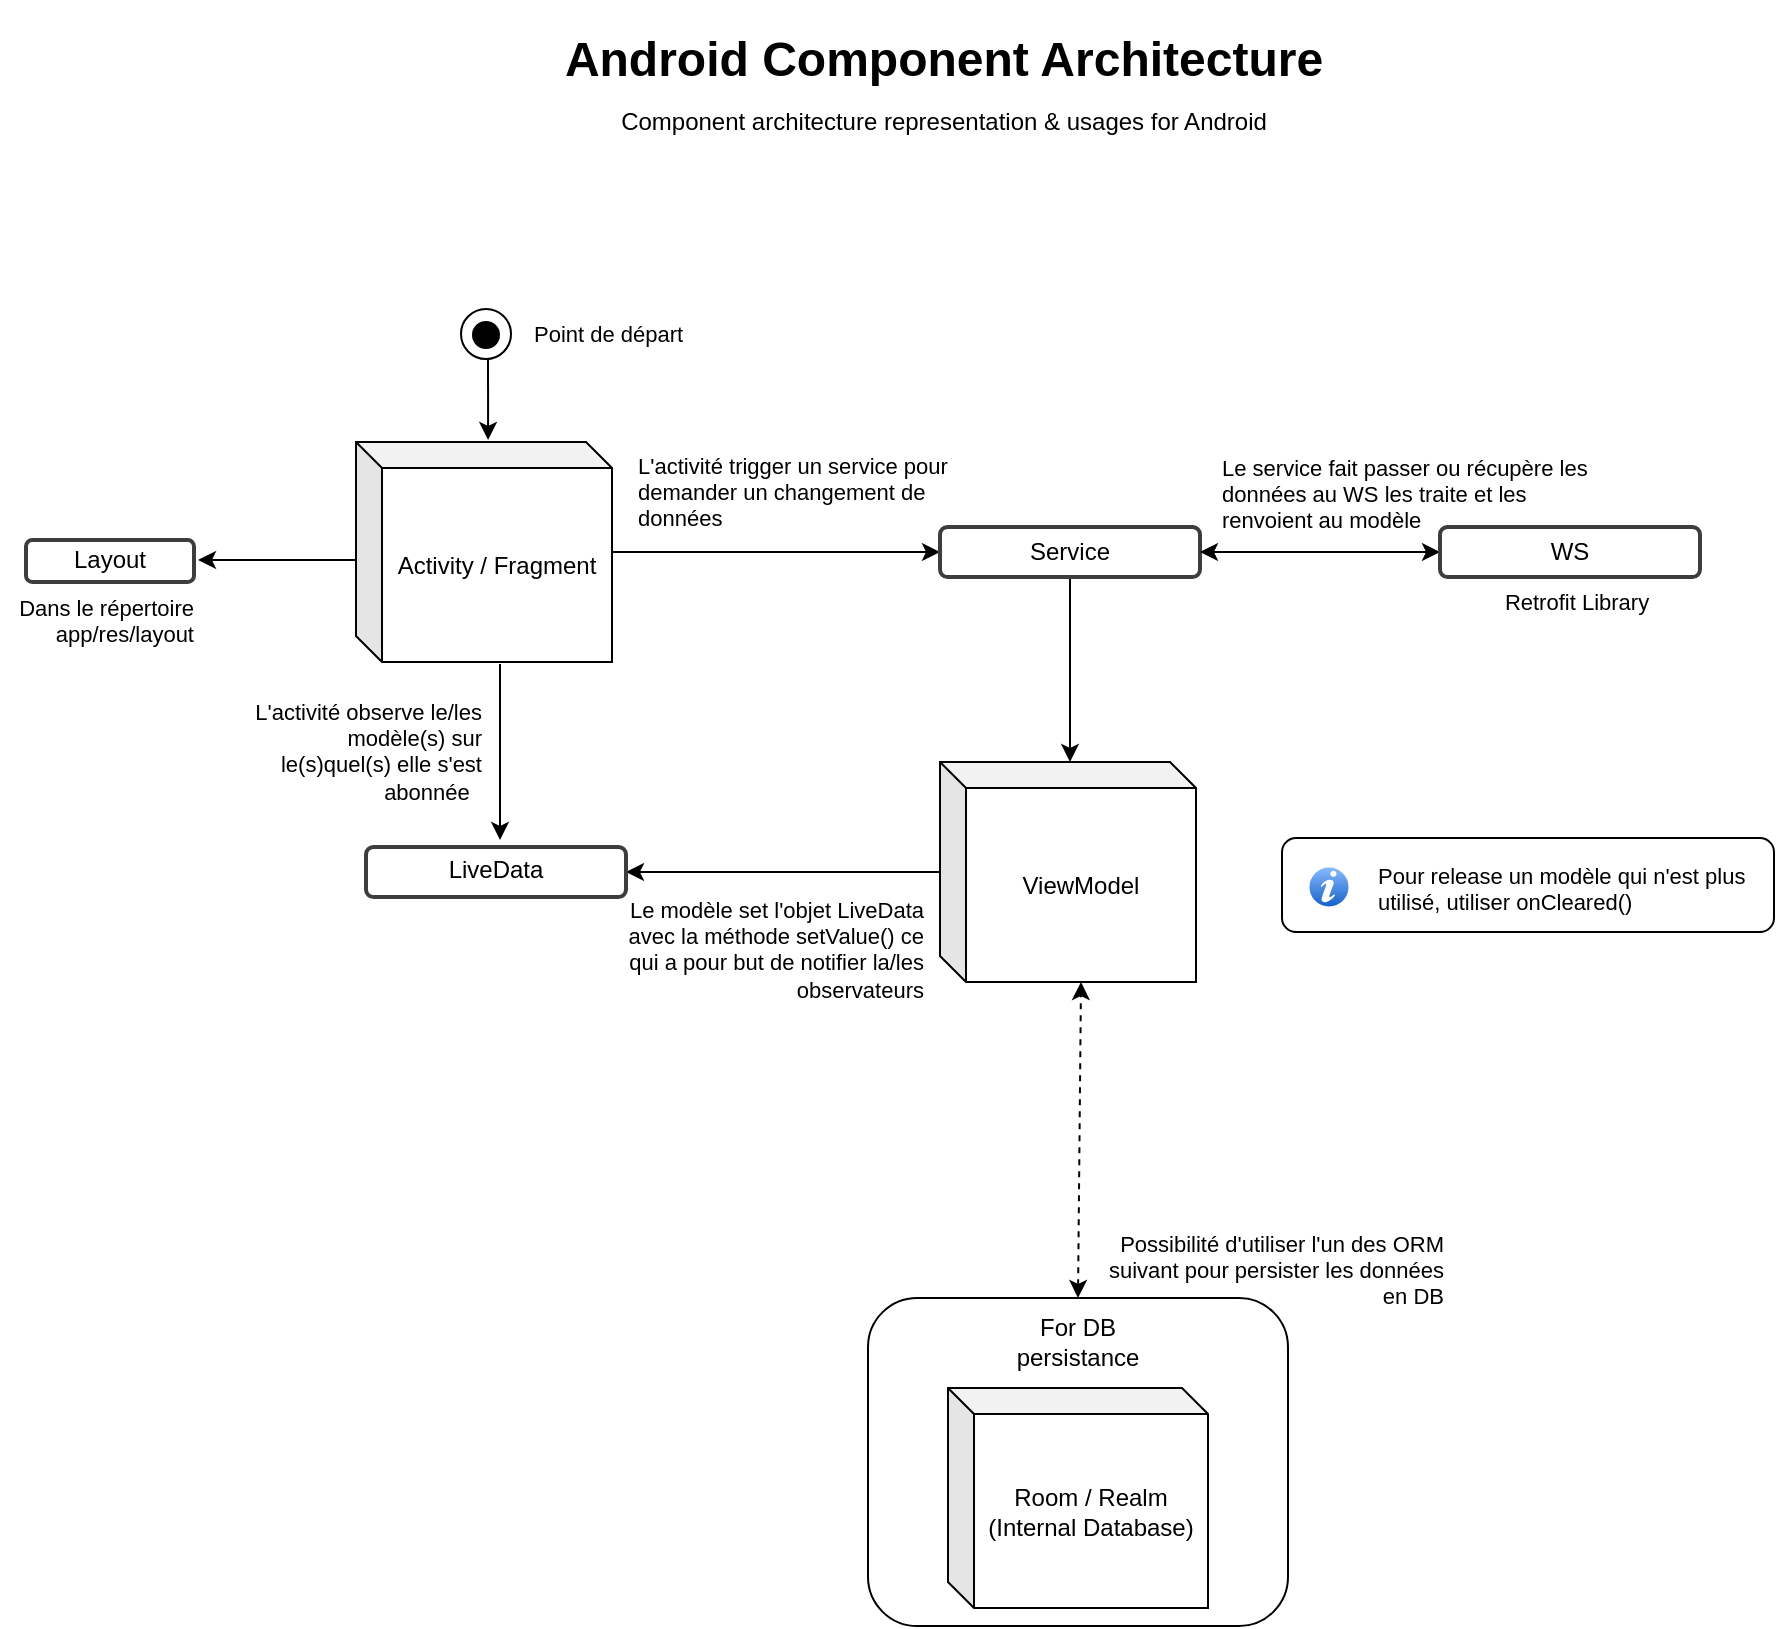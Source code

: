 <mxfile pages="1" version="11.2.4" type="device"><diagram id="gpeCO96H-Dn2CuihekSl" name="Page-1"><mxGraphModel dx="1261" dy="969" grid="1" gridSize="10" guides="1" tooltips="1" connect="1" arrows="1" fold="1" page="1" pageScale="1" pageWidth="827" pageHeight="1169" math="0" shadow="0"><root><mxCell id="0"/><mxCell id="1" parent="0"/><mxCell id="UZqLOSpPQCrLvl68EtJW-10" value="" style="rounded=1;whiteSpace=wrap;html=1;fontSize=11;align=right;" vertex="1" parent="1"><mxGeometry x="735" y="438" width="246" height="47" as="geometry"/></mxCell><mxCell id="UZqLOSpPQCrLvl68EtJW-3" value="" style="rounded=1;whiteSpace=wrap;html=1;fontSize=11;" vertex="1" parent="1"><mxGeometry x="528" y="668" width="210" height="164" as="geometry"/></mxCell><mxCell id="K6SICWm4wWEAVtJh4RP4-9" style="edgeStyle=orthogonalEdgeStyle;rounded=0;orthogonalLoop=1;jettySize=auto;html=1;entryX=0;entryY=0.5;entryDx=0;entryDy=0;" parent="1" source="K6SICWm4wWEAVtJh4RP4-1" target="K6SICWm4wWEAVtJh4RP4-5" edge="1"><mxGeometry relative="1" as="geometry"/></mxCell><mxCell id="UZqLOSpPQCrLvl68EtJW-2" style="edgeStyle=orthogonalEdgeStyle;rounded=0;orthogonalLoop=1;jettySize=auto;html=1;fontSize=11;" edge="1" parent="1"><mxGeometry relative="1" as="geometry"><mxPoint x="344" y="439" as="targetPoint"/><mxPoint x="344" y="351" as="sourcePoint"/><Array as="points"><mxPoint x="344" y="399"/><mxPoint x="344" y="399"/></Array></mxGeometry></mxCell><mxCell id="K6SICWm4wWEAVtJh4RP4-1" value="Activity / Fragment" style="shape=cube;whiteSpace=wrap;html=1;boundedLbl=1;backgroundOutline=1;darkOpacity=0.05;darkOpacity2=0.1;size=13;" parent="1" vertex="1"><mxGeometry x="272" y="240" width="128" height="110" as="geometry"/></mxCell><mxCell id="K6SICWm4wWEAVtJh4RP4-20" style="edgeStyle=orthogonalEdgeStyle;rounded=0;orthogonalLoop=1;jettySize=auto;html=1;entryX=1;entryY=0.5;entryDx=0;entryDy=0;" parent="1" source="K6SICWm4wWEAVtJh4RP4-2" target="K6SICWm4wWEAVtJh4RP4-19" edge="1"><mxGeometry relative="1" as="geometry"/></mxCell><mxCell id="K6SICWm4wWEAVtJh4RP4-2" value="ViewModel" style="shape=cube;whiteSpace=wrap;html=1;boundedLbl=1;backgroundOutline=1;darkOpacity=0.05;darkOpacity2=0.1;size=13;" parent="1" vertex="1"><mxGeometry x="564" y="400" width="128" height="110" as="geometry"/></mxCell><mxCell id="K6SICWm4wWEAVtJh4RP4-8" value="" style="edgeStyle=orthogonalEdgeStyle;rounded=0;orthogonalLoop=1;jettySize=auto;html=1;" parent="1" source="K6SICWm4wWEAVtJh4RP4-5" edge="1"><mxGeometry relative="1" as="geometry"><mxPoint x="629" y="400" as="targetPoint"/></mxGeometry></mxCell><mxCell id="K6SICWm4wWEAVtJh4RP4-15" style="edgeStyle=orthogonalEdgeStyle;rounded=0;orthogonalLoop=1;jettySize=auto;html=1;" parent="1" source="K6SICWm4wWEAVtJh4RP4-5" target="K6SICWm4wWEAVtJh4RP4-14" edge="1"><mxGeometry relative="1" as="geometry"/></mxCell><mxCell id="K6SICWm4wWEAVtJh4RP4-5" value="" style="rounded=1;html=1;fontSize=18;align=center;labelBorderColor=none;labelBackgroundColor=none;whiteSpace=wrap;strokeWidth=2;strokeColor=#3D3D3D;" parent="1" vertex="1"><mxGeometry x="564" y="282.5" width="130" height="25" as="geometry"/></mxCell><mxCell id="K6SICWm4wWEAVtJh4RP4-6" value="Service" style="text;html=1;strokeColor=none;fillColor=none;align=center;verticalAlign=middle;whiteSpace=wrap;rounded=0;" parent="1" vertex="1"><mxGeometry x="609" y="285" width="40" height="20" as="geometry"/></mxCell><mxCell id="K6SICWm4wWEAVtJh4RP4-11" value="&lt;p style=&quot;font-size: 11px;&quot;&gt;&lt;span style=&quot;font-weight: normal; font-size: 11px;&quot;&gt;&lt;font style=&quot;line-height: 0%; font-size: 11px;&quot;&gt;L'activité trigger un service pour demander un changement de données&lt;/font&gt;&lt;/span&gt;&lt;/p&gt;" style="text;html=1;strokeColor=none;fillColor=none;spacing=5;spacingTop=-20;whiteSpace=wrap;overflow=hidden;rounded=0;align=left;fontSize=11;" parent="1" vertex="1"><mxGeometry x="408" y="245" width="180" height="53" as="geometry"/></mxCell><mxCell id="K6SICWm4wWEAVtJh4RP4-12" value="Room / Realm&lt;br&gt;(Internal Database)" style="shape=cube;whiteSpace=wrap;html=1;boundedLbl=1;backgroundOutline=1;darkOpacity=0.05;darkOpacity2=0.1;size=13;" parent="1" vertex="1"><mxGeometry x="568" y="713" width="130" height="110" as="geometry"/></mxCell><mxCell id="K6SICWm4wWEAVtJh4RP4-26" style="edgeStyle=orthogonalEdgeStyle;rounded=0;orthogonalLoop=1;jettySize=auto;html=1;" parent="1" source="K6SICWm4wWEAVtJh4RP4-14" target="K6SICWm4wWEAVtJh4RP4-5" edge="1"><mxGeometry relative="1" as="geometry"/></mxCell><mxCell id="K6SICWm4wWEAVtJh4RP4-14" value="" style="rounded=1;html=1;fontSize=18;align=center;labelBorderColor=none;labelBackgroundColor=none;whiteSpace=wrap;strokeWidth=2;strokeColor=#3D3D3D;" parent="1" vertex="1"><mxGeometry x="814" y="282.5" width="130" height="25" as="geometry"/></mxCell><mxCell id="K6SICWm4wWEAVtJh4RP4-16" value="WS" style="text;html=1;strokeColor=none;fillColor=none;align=center;verticalAlign=middle;whiteSpace=wrap;rounded=0;" parent="1" vertex="1"><mxGeometry x="859" y="285" width="40" height="20" as="geometry"/></mxCell><mxCell id="K6SICWm4wWEAVtJh4RP4-18" value="&lt;p style=&quot;font-size: 11px&quot;&gt;&lt;span style=&quot;font-weight: normal ; font-size: 11px&quot;&gt;&lt;font style=&quot;line-height: 0% ; font-size: 11px&quot;&gt;Le service fait passer ou récupère les données au WS les traite et les renvoient au modèle&lt;/font&gt;&lt;/span&gt;&lt;/p&gt;" style="text;html=1;strokeColor=none;fillColor=none;spacing=5;spacingTop=-20;whiteSpace=wrap;overflow=hidden;rounded=0;align=left;fontSize=11;" parent="1" vertex="1"><mxGeometry x="700" y="246" width="208" height="53" as="geometry"/></mxCell><mxCell id="K6SICWm4wWEAVtJh4RP4-19" value="" style="rounded=1;html=1;fontSize=18;align=center;labelBorderColor=none;labelBackgroundColor=none;whiteSpace=wrap;strokeWidth=2;strokeColor=#3D3D3D;" parent="1" vertex="1"><mxGeometry x="277" y="442.5" width="130" height="25" as="geometry"/></mxCell><mxCell id="K6SICWm4wWEAVtJh4RP4-22" value="LiveData" style="text;html=1;strokeColor=none;fillColor=none;align=center;verticalAlign=middle;whiteSpace=wrap;rounded=0;" parent="1" vertex="1"><mxGeometry x="322" y="443.5" width="40" height="20" as="geometry"/></mxCell><mxCell id="K6SICWm4wWEAVtJh4RP4-25" value="&lt;p style=&quot;line-height: 10%&quot;&gt;&lt;/p&gt;&lt;h1&gt;Android Component Architecture&lt;/h1&gt;&lt;p style=&quot;line-height: 0%&quot;&gt;Component architecture representation &amp;amp; usages for Android&lt;/p&gt;&lt;p&gt;&lt;/p&gt;" style="text;html=1;strokeColor=none;fillColor=none;spacing=5;spacingTop=-20;whiteSpace=wrap;overflow=hidden;rounded=0;align=center;" parent="1" vertex="1"><mxGeometry x="358" y="29" width="416" height="120" as="geometry"/></mxCell><mxCell id="K6SICWm4wWEAVtJh4RP4-27" value="&lt;br&gt;Pour release un modèle qui n'est plus utilisé, utiliser onCleared()" style="text;html=1;strokeColor=none;fillColor=none;spacing=5;spacingTop=-20;whiteSpace=wrap;overflow=hidden;rounded=0;align=left;fontSize=11;" parent="1" vertex="1"><mxGeometry x="778" y="448" width="203" height="37" as="geometry"/></mxCell><mxCell id="UZqLOSpPQCrLvl68EtJW-4" value="For DB persistance" style="text;html=1;strokeColor=none;fillColor=none;align=center;verticalAlign=middle;whiteSpace=wrap;rounded=0;" vertex="1" parent="1"><mxGeometry x="613" y="680" width="40" height="20" as="geometry"/></mxCell><mxCell id="UZqLOSpPQCrLvl68EtJW-5" value="Retrofit Library" style="text;html=1;strokeColor=none;fillColor=none;align=center;verticalAlign=middle;rounded=0;fontSize=11;" vertex="1" parent="1"><mxGeometry x="844.5" y="310" width="75" height="20" as="geometry"/></mxCell><mxCell id="UZqLOSpPQCrLvl68EtJW-7" value="&lt;p style=&quot;font-size: 11px&quot;&gt;&lt;span style=&quot;font-weight: normal ; font-size: 11px&quot;&gt;&lt;font style=&quot;line-height: 0% ; font-size: 11px&quot;&gt;Possibilité d'utiliser l'un des ORM suivant pour persister les données en DB&lt;/font&gt;&lt;/span&gt;&lt;/p&gt;" style="text;html=1;strokeColor=none;fillColor=none;spacing=5;spacingTop=-20;whiteSpace=wrap;overflow=hidden;rounded=0;align=right;fontSize=11;" vertex="1" parent="1"><mxGeometry x="644" y="634" width="177" height="53" as="geometry"/></mxCell><mxCell id="UZqLOSpPQCrLvl68EtJW-8" value="" style="verticalLabelPosition=bottom;verticalAlign=top;html=1;shadow=0;dashed=0;strokeWidth=1;shape=mxgraph.ios.iInfoIcon;fillColor=#8BbEff;fillColor2=#135Ec8;strokeColor=#ffffff;fontSize=11;align=right;" vertex="1" parent="1"><mxGeometry x="748" y="452" width="21" height="21" as="geometry"/></mxCell><mxCell id="UZqLOSpPQCrLvl68EtJW-11" value="" style="endArrow=classic;startArrow=classic;html=1;fontSize=11;dashed=1;entryX=0;entryY=0;entryDx=70.5;entryDy=110;entryPerimeter=0;exitX=0.5;exitY=0;exitDx=0;exitDy=0;" edge="1" parent="1" source="UZqLOSpPQCrLvl68EtJW-3" target="K6SICWm4wWEAVtJh4RP4-2"><mxGeometry width="50" height="50" relative="1" as="geometry"><mxPoint x="604" y="608" as="sourcePoint"/><mxPoint x="654" y="558" as="targetPoint"/></mxGeometry></mxCell><mxCell id="UZqLOSpPQCrLvl68EtJW-13" value="&lt;p style=&quot;font-size: 11px&quot;&gt;&lt;span style=&quot;font-weight: normal ; font-size: 11px&quot;&gt;&lt;font style=&quot;line-height: 0% ; font-size: 11px&quot;&gt;Le modèle set l'objet LiveData avec la méthode setValue() ce qui a pour but de notifier la/les observateurs&lt;/font&gt;&lt;/span&gt;&lt;/p&gt;" style="text;html=1;strokeColor=none;fillColor=none;spacing=5;spacingTop=-20;whiteSpace=wrap;overflow=hidden;rounded=0;align=right;fontSize=11;" vertex="1" parent="1"><mxGeometry x="403" y="466.5" width="158" height="59" as="geometry"/></mxCell><mxCell id="UZqLOSpPQCrLvl68EtJW-14" value="&lt;p style=&quot;font-size: 11px&quot;&gt;&lt;span style=&quot;font-weight: normal ; font-size: 11px&quot;&gt;&lt;font style=&quot;line-height: 0% ; font-size: 11px&quot;&gt;L'activité observe le/les modèle(s) sur le(s)quel(s) elle s'est abonnée&amp;nbsp;&amp;nbsp;&lt;/font&gt;&lt;/span&gt;&lt;/p&gt;" style="text;html=1;strokeColor=none;fillColor=none;spacing=5;spacingTop=-20;whiteSpace=wrap;overflow=hidden;rounded=0;align=right;fontSize=11;" vertex="1" parent="1"><mxGeometry x="208.5" y="368" width="131" height="57" as="geometry"/></mxCell><mxCell id="UZqLOSpPQCrLvl68EtJW-15" style="edgeStyle=orthogonalEdgeStyle;rounded=0;orthogonalLoop=1;jettySize=auto;html=1;fontSize=11;exitX=0;exitY=0.527;exitDx=0;exitDy=0;exitPerimeter=0;" edge="1" parent="1" source="K6SICWm4wWEAVtJh4RP4-1"><mxGeometry relative="1" as="geometry"><mxPoint x="193" y="299" as="targetPoint"/><mxPoint x="205.5" y="276" as="sourcePoint"/><Array as="points"><mxPoint x="272" y="299"/></Array></mxGeometry></mxCell><mxCell id="UZqLOSpPQCrLvl68EtJW-16" value="" style="rounded=1;html=1;fontSize=18;align=center;labelBorderColor=none;labelBackgroundColor=none;whiteSpace=wrap;strokeWidth=2;strokeColor=#3D3D3D;" vertex="1" parent="1"><mxGeometry x="107" y="289" width="84" height="21" as="geometry"/></mxCell><mxCell id="UZqLOSpPQCrLvl68EtJW-17" value="Layout" style="text;html=1;strokeColor=none;fillColor=none;align=center;verticalAlign=middle;whiteSpace=wrap;rounded=0;" vertex="1" parent="1"><mxGeometry x="132" y="291" width="34" height="16" as="geometry"/></mxCell><mxCell id="UZqLOSpPQCrLvl68EtJW-19" value="&lt;p style=&quot;font-size: 11px&quot;&gt;&lt;span style=&quot;font-weight: normal ; font-size: 11px&quot;&gt;&lt;font style=&quot;line-height: 0% ; font-size: 11px&quot;&gt;Dans le répertoire app/res/layout&lt;/font&gt;&lt;/span&gt;&lt;/p&gt;" style="text;html=1;strokeColor=none;fillColor=none;spacing=5;spacingTop=-20;whiteSpace=wrap;overflow=hidden;rounded=0;align=right;fontSize=11;" vertex="1" parent="1"><mxGeometry x="94" y="316" width="102" height="28" as="geometry"/></mxCell><mxCell id="UZqLOSpPQCrLvl68EtJW-20" value="" style="ellipse;whiteSpace=wrap;html=1;aspect=fixed;fontSize=11;align=right;" vertex="1" parent="1"><mxGeometry x="324.5" y="173.5" width="25" height="25" as="geometry"/></mxCell><mxCell id="UZqLOSpPQCrLvl68EtJW-21" value="" style="ellipse;whiteSpace=wrap;html=1;aspect=fixed;fontSize=11;align=right;labelBackgroundColor=#000000;fillColor=#000000;" vertex="1" parent="1"><mxGeometry x="330.5" y="180" width="13" height="13" as="geometry"/></mxCell><mxCell id="UZqLOSpPQCrLvl68EtJW-24" value="" style="endArrow=classic;html=1;fontSize=11;entryX=0.516;entryY=0.009;entryDx=0;entryDy=0;entryPerimeter=0;exitX=0.5;exitY=1;exitDx=0;exitDy=0;" edge="1" parent="1"><mxGeometry width="50" height="50" relative="1" as="geometry"><mxPoint x="338" y="198.5" as="sourcePoint"/><mxPoint x="338.048" y="238.99" as="targetPoint"/></mxGeometry></mxCell><mxCell id="UZqLOSpPQCrLvl68EtJW-25" value="&lt;p style=&quot;font-size: 11px&quot;&gt;&lt;span style=&quot;font-weight: normal ; font-size: 11px&quot;&gt;&lt;font style=&quot;line-height: 0% ; font-size: 11px&quot;&gt;Point de départ&lt;/font&gt;&lt;/span&gt;&lt;/p&gt;" style="text;html=1;strokeColor=none;fillColor=none;spacing=5;spacingTop=-20;whiteSpace=wrap;overflow=hidden;rounded=0;align=left;fontSize=11;" vertex="1" parent="1"><mxGeometry x="356" y="179" width="92" height="20" as="geometry"/></mxCell></root></mxGraphModel></diagram></mxfile>